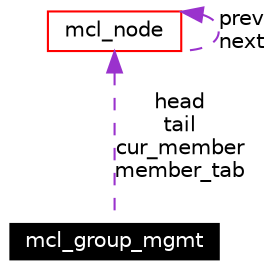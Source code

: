 digraph G
{
  edge [fontname="Helvetica",fontsize=10,labelfontname="Helvetica",labelfontsize=10];
  node [fontname="Helvetica",fontsize=10,shape=record];
  Node93 [label="mcl_group_mgmt",height=0.2,width=0.4,color="white", fillcolor="black", style="filled" fontcolor="white"];
  Node94 -> Node93 [dir=back,color="darkorchid3",fontsize=10,style="dashed",label="head\ntail\ncur_member\nmember_tab",fontname="Helvetica"];
  Node94 [label="mcl_node",height=0.2,width=0.4,color="red",URL="$classmcl__node.html"];
  Node94 -> Node94 [dir=back,color="darkorchid3",fontsize=10,style="dashed",label="prev\nnext",fontname="Helvetica"];
}

